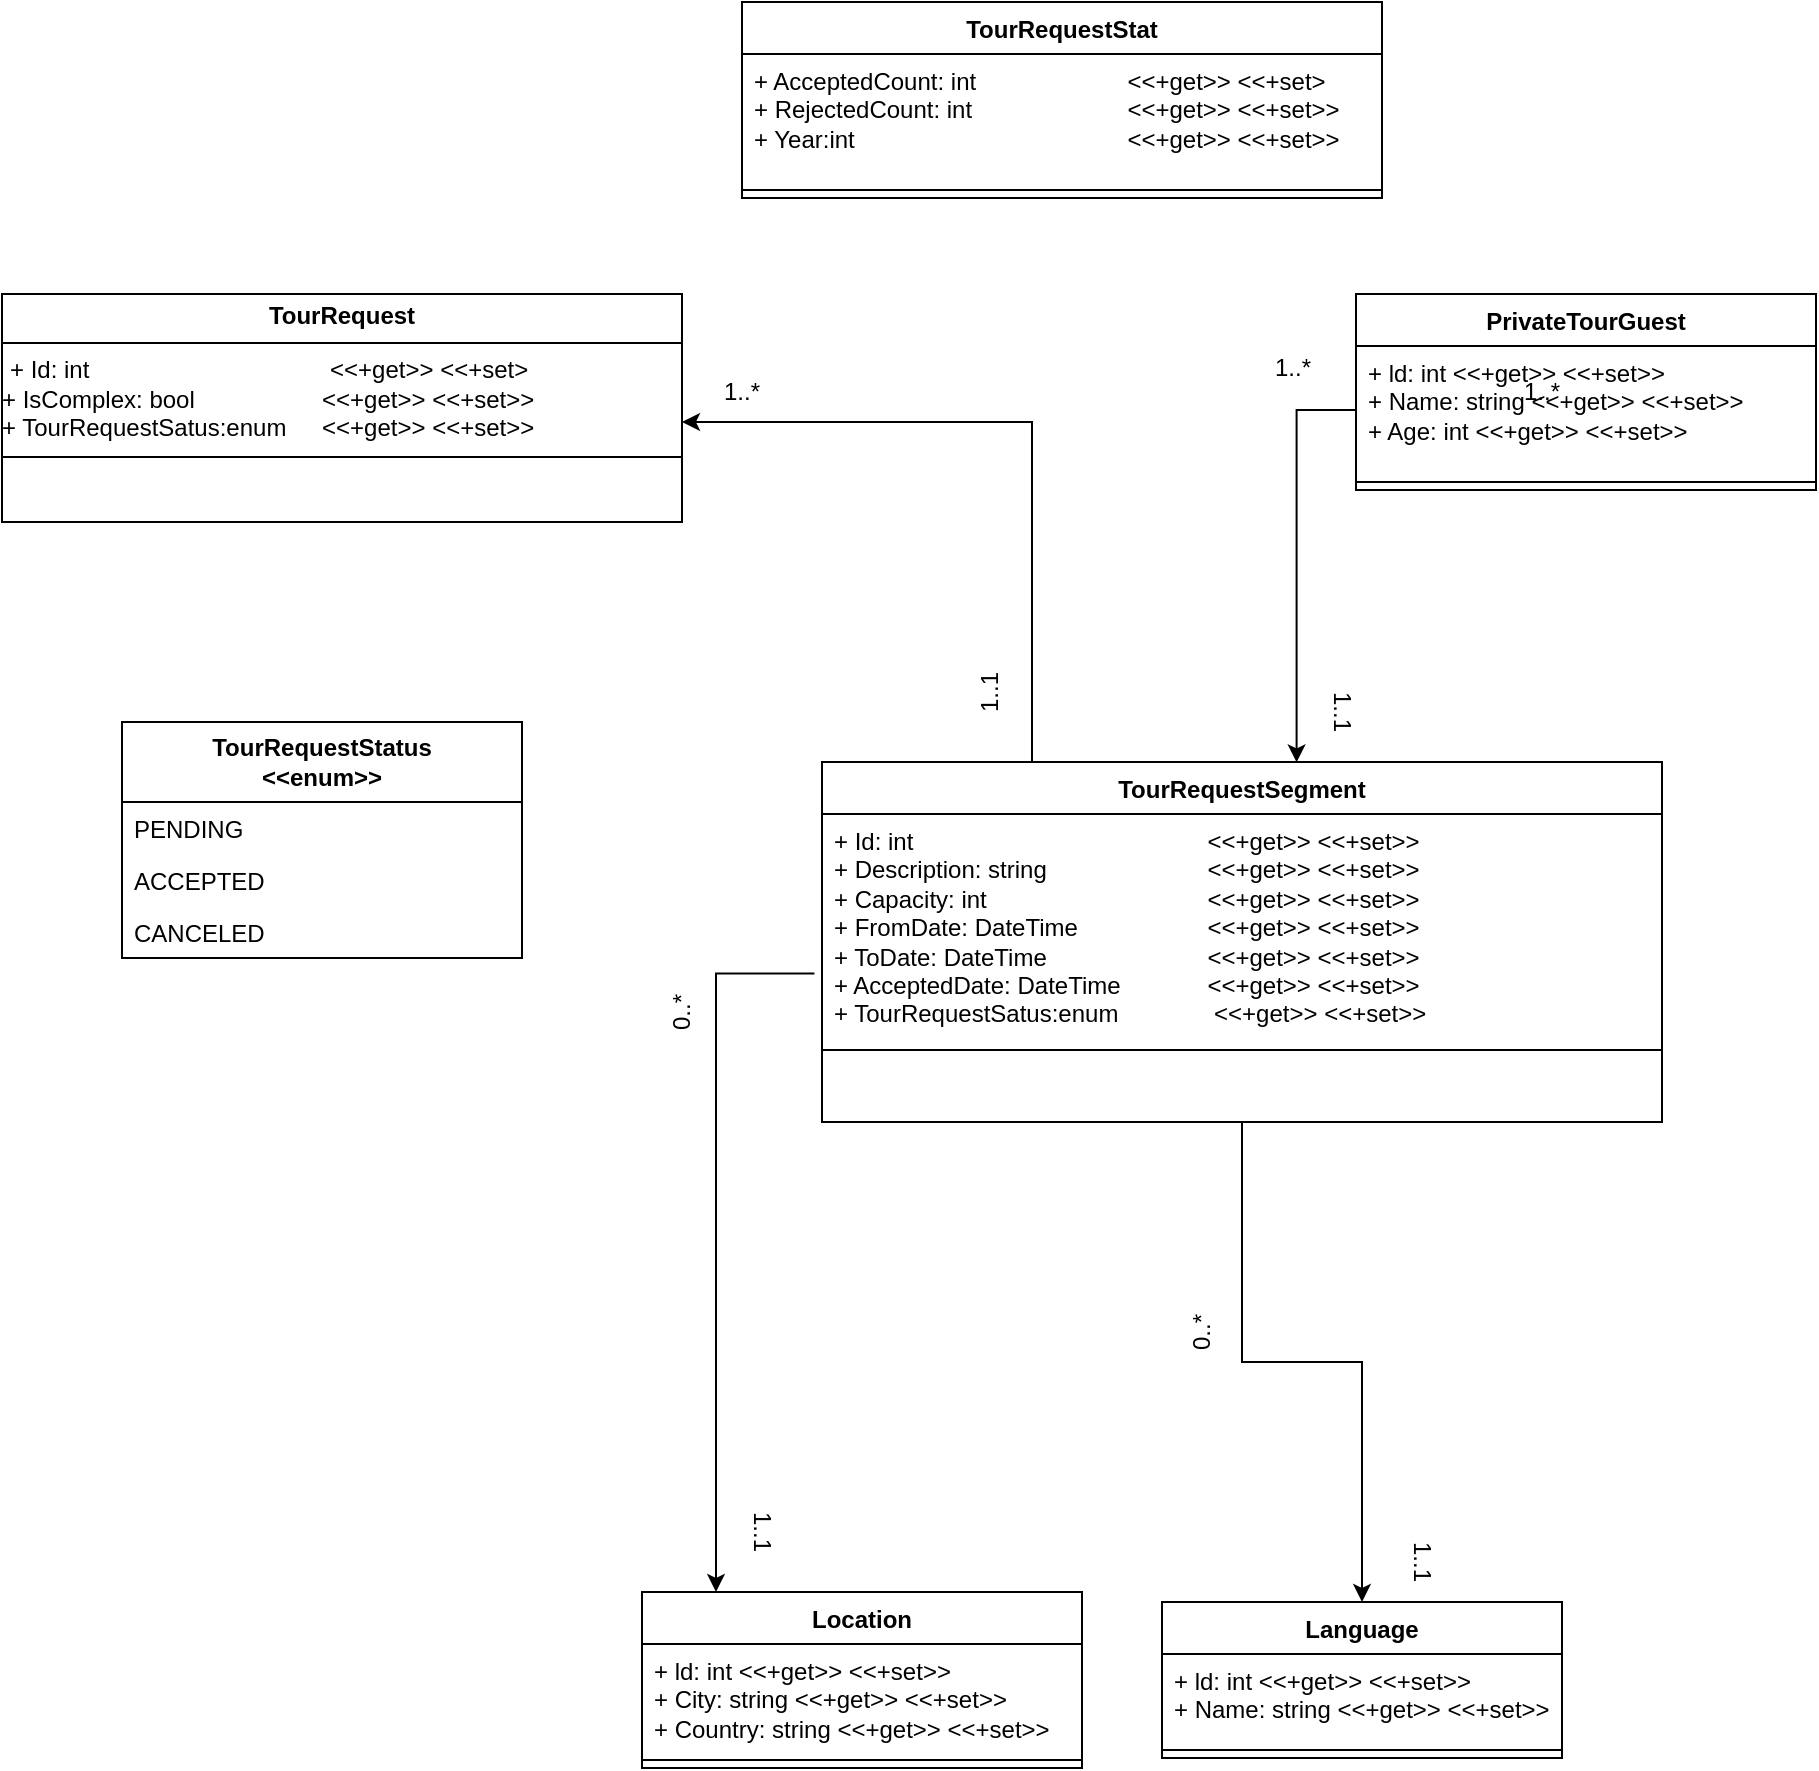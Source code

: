 <mxfile version="24.3.1" type="google">
  <diagram id="C5RBs43oDa-KdzZeNtuy" name="Page-1">
    <mxGraphModel grid="1" page="1" gridSize="10" guides="1" tooltips="1" connect="1" arrows="1" fold="1" pageScale="1" pageWidth="827" pageHeight="1169" math="0" shadow="0">
      <root>
        <mxCell id="WIyWlLk6GJQsqaUBKTNV-0" />
        <mxCell id="WIyWlLk6GJQsqaUBKTNV-1" parent="WIyWlLk6GJQsqaUBKTNV-0" />
        <mxCell id="5jlJwQRvgumOSPvZPKqz-11" value="&lt;span style=&quot;font-weight: 700;&quot;&gt;TourRequestStatus&lt;/span&gt;&lt;div style=&quot;font-weight: 700;&quot;&gt;&amp;lt;&amp;lt;enum&amp;gt;&amp;gt;&lt;/div&gt;" style="swimlane;fontStyle=0;childLayout=stackLayout;horizontal=1;startSize=40;fillColor=none;horizontalStack=0;resizeParent=1;resizeParentMax=0;resizeLast=0;collapsible=1;marginBottom=0;whiteSpace=wrap;html=1;" vertex="1" parent="WIyWlLk6GJQsqaUBKTNV-1">
          <mxGeometry x="-20" y="320" width="200" height="118" as="geometry" />
        </mxCell>
        <mxCell id="5jlJwQRvgumOSPvZPKqz-12" value="PENDING" style="text;strokeColor=none;fillColor=none;align=left;verticalAlign=top;spacingLeft=4;spacingRight=4;overflow=hidden;rotatable=0;points=[[0,0.5],[1,0.5]];portConstraint=eastwest;whiteSpace=wrap;html=1;" vertex="1" parent="5jlJwQRvgumOSPvZPKqz-11">
          <mxGeometry y="40" width="200" height="26" as="geometry" />
        </mxCell>
        <mxCell id="5jlJwQRvgumOSPvZPKqz-13" value="ACCEPTED" style="text;strokeColor=none;fillColor=none;align=left;verticalAlign=top;spacingLeft=4;spacingRight=4;overflow=hidden;rotatable=0;points=[[0,0.5],[1,0.5]];portConstraint=eastwest;whiteSpace=wrap;html=1;" vertex="1" parent="5jlJwQRvgumOSPvZPKqz-11">
          <mxGeometry y="66" width="200" height="26" as="geometry" />
        </mxCell>
        <mxCell id="5jlJwQRvgumOSPvZPKqz-14" value="CANCELED" style="text;strokeColor=none;fillColor=none;align=left;verticalAlign=top;spacingLeft=4;spacingRight=4;overflow=hidden;rotatable=0;points=[[0,0.5],[1,0.5]];portConstraint=eastwest;whiteSpace=wrap;html=1;" vertex="1" parent="5jlJwQRvgumOSPvZPKqz-11">
          <mxGeometry y="92" width="200" height="26" as="geometry" />
        </mxCell>
        <mxCell id="5jlJwQRvgumOSPvZPKqz-19" value="TourRequestSegment" style="swimlane;fontStyle=1;align=center;verticalAlign=top;childLayout=stackLayout;horizontal=1;startSize=26;horizontalStack=0;resizeParent=1;resizeParentMax=0;resizeLast=0;collapsible=1;marginBottom=0;whiteSpace=wrap;html=1;" vertex="1" parent="WIyWlLk6GJQsqaUBKTNV-1">
          <mxGeometry x="330" y="340" width="420" height="180" as="geometry" />
        </mxCell>
        <mxCell id="5jlJwQRvgumOSPvZPKqz-20" value="+ Id: int &lt;span style=&quot;white-space: pre;&quot;&gt;&#x9;&lt;/span&gt;&lt;span style=&quot;white-space: pre;&quot;&gt;&#x9;&lt;/span&gt;&lt;span style=&quot;white-space: pre;&quot;&gt;&#x9;&lt;/span&gt;&lt;span style=&quot;white-space: pre;&quot;&gt;&#x9;&lt;/span&gt;&lt;span style=&quot;white-space: pre;&quot;&gt;&#x9;&lt;/span&gt;&lt;span style=&quot;white-space: pre;&quot;&gt;&#x9;&lt;/span&gt;&amp;lt;&amp;lt;+get&amp;gt;&amp;gt; &amp;lt;&amp;lt;+set&amp;gt;&amp;gt;&lt;div&gt;+ Description: string &lt;span style=&quot;white-space: pre;&quot;&gt;&#x9;&lt;/span&gt;&lt;span style=&quot;white-space: pre;&quot;&gt;&#x9;&lt;/span&gt;&lt;span style=&quot;white-space: pre;&quot;&gt;&#x9;&lt;/span&gt;&amp;lt;&amp;lt;+get&amp;gt;&amp;gt; &amp;lt;&amp;lt;+set&amp;gt;&amp;gt;&lt;/div&gt;&lt;div&gt;+ Capacity: int &lt;span style=&quot;white-space: pre;&quot;&gt;&#x9;&lt;/span&gt;&lt;span style=&quot;white-space: pre;&quot;&gt;&#x9;&lt;/span&gt;&lt;span style=&quot;white-space: pre;&quot;&gt;&#x9;&lt;/span&gt;&lt;span style=&quot;white-space: pre;&quot;&gt;&#x9;&lt;/span&gt;&amp;lt;&amp;lt;+get&amp;gt;&amp;gt; &amp;lt;&amp;lt;+set&amp;gt;&amp;gt;&lt;/div&gt;&lt;div&gt;+ FromDate: DateTime&amp;nbsp;&lt;span style=&quot;white-space: pre;&quot;&gt;&#x9;&lt;/span&gt;&lt;span style=&quot;white-space: pre;&quot;&gt;&#x9;&lt;/span&gt;&lt;span style=&quot;white-space: pre;&quot;&gt;&#x9;&lt;/span&gt;&lt;span style=&quot;background-color: initial;&quot;&gt;&amp;lt;&amp;lt;+get&amp;gt;&amp;gt; &amp;lt;&amp;lt;+set&amp;gt;&amp;gt;&lt;/span&gt;&lt;/div&gt;&lt;div&gt;+ ToDate: DateTime&amp;nbsp;&lt;span style=&quot;white-space: pre;&quot;&gt;&#x9;&lt;/span&gt;&lt;span style=&quot;white-space: pre;&quot;&gt;&#x9;&lt;/span&gt;&lt;span style=&quot;white-space: pre;&quot;&gt;&#x9;&lt;/span&gt;&lt;span style=&quot;background-color: initial;&quot;&gt;&amp;lt;&amp;lt;+get&amp;gt;&amp;gt; &amp;lt;&amp;lt;+set&amp;gt;&amp;gt;&lt;/span&gt;&lt;/div&gt;&lt;div&gt;+ AcceptedDate: DateTime&lt;span style=&quot;white-space: pre;&quot;&gt;&#x9;&lt;/span&gt;&lt;span style=&quot;white-space: pre;&quot;&gt;&#x9;&lt;/span&gt;&lt;span style=&quot;background-color: initial;&quot;&gt;&amp;lt;&amp;lt;+get&amp;gt;&amp;gt; &amp;lt;&amp;lt;+set&amp;gt;&amp;gt;&lt;/span&gt;&lt;/div&gt;&lt;div&gt;+ TourRequestSatus:enum&lt;span style=&quot;white-space: pre;&quot;&gt;&#x9;&lt;/span&gt;&lt;span style=&quot;white-space: pre;&quot;&gt;&#x9;&lt;/span&gt; &amp;lt;&amp;lt;+get&amp;gt;&amp;gt; &amp;lt;&amp;lt;+set&amp;gt;&amp;gt;&lt;/div&gt;" style="text;strokeColor=none;fillColor=none;align=left;verticalAlign=top;spacingLeft=4;spacingRight=4;overflow=hidden;rotatable=0;points=[[0,0.5],[1,0.5]];portConstraint=eastwest;whiteSpace=wrap;html=1;" vertex="1" parent="5jlJwQRvgumOSPvZPKqz-19">
          <mxGeometry y="26" width="420" height="114" as="geometry" />
        </mxCell>
        <mxCell id="5jlJwQRvgumOSPvZPKqz-21" value="" style="line;strokeWidth=1;fillColor=none;align=left;verticalAlign=middle;spacingTop=-1;spacingLeft=3;spacingRight=3;rotatable=0;labelPosition=right;points=[];portConstraint=eastwest;strokeColor=inherit;" vertex="1" parent="5jlJwQRvgumOSPvZPKqz-19">
          <mxGeometry y="140" width="420" height="8" as="geometry" />
        </mxCell>
        <mxCell id="5jlJwQRvgumOSPvZPKqz-22" value="&lt;div&gt;&lt;br&gt;&lt;/div&gt;" style="text;strokeColor=none;fillColor=none;align=left;verticalAlign=top;spacingLeft=4;spacingRight=4;overflow=hidden;rotatable=0;points=[[0,0.5],[1,0.5]];portConstraint=eastwest;whiteSpace=wrap;html=1;" vertex="1" parent="5jlJwQRvgumOSPvZPKqz-19">
          <mxGeometry y="148" width="420" height="32" as="geometry" />
        </mxCell>
        <mxCell id="5jlJwQRvgumOSPvZPKqz-23" value="Language" style="swimlane;fontStyle=1;align=center;verticalAlign=top;childLayout=stackLayout;horizontal=1;startSize=26;horizontalStack=0;resizeParent=1;resizeParentMax=0;resizeLast=0;collapsible=1;marginBottom=0;whiteSpace=wrap;html=1;" vertex="1" parent="WIyWlLk6GJQsqaUBKTNV-1">
          <mxGeometry x="500" y="760" width="200" height="78" as="geometry" />
        </mxCell>
        <mxCell id="5jlJwQRvgumOSPvZPKqz-24" value="+ ld: int &amp;lt;&amp;lt;+get&amp;gt;&amp;gt; &amp;lt;&amp;lt;+set&amp;gt;&amp;gt;&lt;div&gt;+ Name: string &amp;lt;&amp;lt;+get&amp;gt;&amp;gt; &amp;lt;&amp;lt;+set&amp;gt;&amp;gt;&lt;/div&gt;&lt;div&gt;&lt;br&gt;&lt;/div&gt;" style="text;strokeColor=none;fillColor=none;align=left;verticalAlign=top;spacingLeft=4;spacingRight=4;overflow=hidden;rotatable=0;points=[[0,0.5],[1,0.5]];portConstraint=eastwest;whiteSpace=wrap;html=1;" vertex="1" parent="5jlJwQRvgumOSPvZPKqz-23">
          <mxGeometry y="26" width="200" height="44" as="geometry" />
        </mxCell>
        <mxCell id="5jlJwQRvgumOSPvZPKqz-25" value="" style="line;strokeWidth=1;fillColor=none;align=left;verticalAlign=middle;spacingTop=-1;spacingLeft=3;spacingRight=3;rotatable=0;labelPosition=right;points=[];portConstraint=eastwest;strokeColor=inherit;" vertex="1" parent="5jlJwQRvgumOSPvZPKqz-23">
          <mxGeometry y="70" width="200" height="8" as="geometry" />
        </mxCell>
        <mxCell id="5jlJwQRvgumOSPvZPKqz-27" value="Location" style="swimlane;fontStyle=1;align=center;verticalAlign=top;childLayout=stackLayout;horizontal=1;startSize=26;horizontalStack=0;resizeParent=1;resizeParentMax=0;resizeLast=0;collapsible=1;marginBottom=0;whiteSpace=wrap;html=1;" vertex="1" parent="WIyWlLk6GJQsqaUBKTNV-1">
          <mxGeometry x="240" y="755" width="220" height="88" as="geometry" />
        </mxCell>
        <mxCell id="5jlJwQRvgumOSPvZPKqz-28" value="+ ld: int &amp;lt;&amp;lt;+get&amp;gt;&amp;gt; &amp;lt;&amp;lt;+set&amp;gt;&amp;gt;&lt;div&gt;+ City: string &amp;lt;&amp;lt;+get&amp;gt;&amp;gt; &amp;lt;&amp;lt;+set&amp;gt;&amp;gt;&lt;/div&gt;&lt;div&gt;+ Country: string &amp;lt;&amp;lt;+get&amp;gt;&amp;gt; &amp;lt;&amp;lt;+set&amp;gt;&amp;gt;&lt;br&gt;&lt;/div&gt;&lt;div&gt;&lt;br&gt;&lt;/div&gt;&lt;div&gt;&lt;br&gt;&lt;/div&gt;" style="text;strokeColor=none;fillColor=none;align=left;verticalAlign=top;spacingLeft=4;spacingRight=4;overflow=hidden;rotatable=0;points=[[0,0.5],[1,0.5]];portConstraint=eastwest;whiteSpace=wrap;html=1;" vertex="1" parent="5jlJwQRvgumOSPvZPKqz-27">
          <mxGeometry y="26" width="220" height="54" as="geometry" />
        </mxCell>
        <mxCell id="5jlJwQRvgumOSPvZPKqz-29" value="" style="line;strokeWidth=1;fillColor=none;align=left;verticalAlign=middle;spacingTop=-1;spacingLeft=3;spacingRight=3;rotatable=0;labelPosition=right;points=[];portConstraint=eastwest;strokeColor=inherit;" vertex="1" parent="5jlJwQRvgumOSPvZPKqz-27">
          <mxGeometry y="80" width="220" height="8" as="geometry" />
        </mxCell>
        <mxCell id="5jlJwQRvgumOSPvZPKqz-31" value="PrivateTourGuest" style="swimlane;fontStyle=1;align=center;verticalAlign=top;childLayout=stackLayout;horizontal=1;startSize=26;horizontalStack=0;resizeParent=1;resizeParentMax=0;resizeLast=0;collapsible=1;marginBottom=0;whiteSpace=wrap;html=1;" vertex="1" parent="WIyWlLk6GJQsqaUBKTNV-1">
          <mxGeometry x="597" y="106" width="230" height="98" as="geometry" />
        </mxCell>
        <mxCell id="5jlJwQRvgumOSPvZPKqz-32" value="+ ld: int &amp;lt;&amp;lt;+get&amp;gt;&amp;gt; &amp;lt;&amp;lt;+set&amp;gt;&amp;gt;&lt;div&gt;+ Name: string &amp;lt;&amp;lt;+get&amp;gt;&amp;gt; &amp;lt;&amp;lt;+set&amp;gt;&amp;gt;&lt;/div&gt;&lt;div&gt;+ Age: int &amp;lt;&amp;lt;+get&amp;gt;&amp;gt; &amp;lt;&amp;lt;+set&amp;gt;&amp;gt;&lt;/div&gt;" style="text;strokeColor=none;fillColor=none;align=left;verticalAlign=top;spacingLeft=4;spacingRight=4;overflow=hidden;rotatable=0;points=[[0,0.5],[1,0.5]];portConstraint=eastwest;whiteSpace=wrap;html=1;" vertex="1" parent="5jlJwQRvgumOSPvZPKqz-31">
          <mxGeometry y="26" width="230" height="64" as="geometry" />
        </mxCell>
        <mxCell id="5jlJwQRvgumOSPvZPKqz-33" value="" style="line;strokeWidth=1;fillColor=none;align=left;verticalAlign=middle;spacingTop=-1;spacingLeft=3;spacingRight=3;rotatable=0;labelPosition=right;points=[];portConstraint=eastwest;strokeColor=inherit;" vertex="1" parent="5jlJwQRvgumOSPvZPKqz-31">
          <mxGeometry y="90" width="230" height="8" as="geometry" />
        </mxCell>
        <mxCell id="5jlJwQRvgumOSPvZPKqz-39" style="edgeStyle=orthogonalEdgeStyle;rounded=0;orthogonalLoop=1;jettySize=auto;html=1;" edge="1" parent="WIyWlLk6GJQsqaUBKTNV-1" source="5jlJwQRvgumOSPvZPKqz-19" target="5jlJwQRvgumOSPvZPKqz-23">
          <mxGeometry relative="1" as="geometry">
            <mxPoint x="540" y="330" as="sourcePoint" />
            <Array as="points" />
          </mxGeometry>
        </mxCell>
        <mxCell id="5jlJwQRvgumOSPvZPKqz-40" style="edgeStyle=orthogonalEdgeStyle;rounded=0;orthogonalLoop=1;jettySize=auto;html=1;exitX=-0.009;exitY=0.7;exitDx=0;exitDy=0;exitPerimeter=0;" edge="1" parent="WIyWlLk6GJQsqaUBKTNV-1" source="5jlJwQRvgumOSPvZPKqz-20" target="5jlJwQRvgumOSPvZPKqz-27">
          <mxGeometry relative="1" as="geometry">
            <mxPoint x="277" y="640" as="targetPoint" />
            <Array as="points">
              <mxPoint x="277" y="446" />
            </Array>
          </mxGeometry>
        </mxCell>
        <mxCell id="5jlJwQRvgumOSPvZPKqz-41" style="edgeStyle=orthogonalEdgeStyle;rounded=0;orthogonalLoop=1;jettySize=auto;html=1;exitX=0.25;exitY=0;exitDx=0;exitDy=0;" edge="1" parent="WIyWlLk6GJQsqaUBKTNV-1" source="5jlJwQRvgumOSPvZPKqz-19">
          <mxGeometry relative="1" as="geometry">
            <mxPoint x="465" y="340" as="sourcePoint" />
            <mxPoint x="260" y="170" as="targetPoint" />
            <Array as="points">
              <mxPoint x="398" y="170" />
              <mxPoint x="260" y="170" />
            </Array>
          </mxGeometry>
        </mxCell>
        <mxCell id="5jlJwQRvgumOSPvZPKqz-51" value="0..*" style="text;html=1;align=center;verticalAlign=middle;whiteSpace=wrap;rounded=0;rotation=-90;" vertex="1" parent="WIyWlLk6GJQsqaUBKTNV-1">
          <mxGeometry x="490" y="610" width="60" height="30" as="geometry" />
        </mxCell>
        <mxCell id="5jlJwQRvgumOSPvZPKqz-52" value="1..1" style="text;html=1;align=center;verticalAlign=middle;whiteSpace=wrap;rounded=0;rotation=90;" vertex="1" parent="WIyWlLk6GJQsqaUBKTNV-1">
          <mxGeometry x="600" y="725" width="60" height="30" as="geometry" />
        </mxCell>
        <mxCell id="5jlJwQRvgumOSPvZPKqz-53" value="1..1" style="text;html=1;align=center;verticalAlign=middle;whiteSpace=wrap;rounded=0;rotation=-90;" vertex="1" parent="WIyWlLk6GJQsqaUBKTNV-1">
          <mxGeometry x="384" y="290" width="60" height="30" as="geometry" />
        </mxCell>
        <mxCell id="5jlJwQRvgumOSPvZPKqz-54" value="1..*" style="text;html=1;align=center;verticalAlign=middle;whiteSpace=wrap;rounded=0;" vertex="1" parent="WIyWlLk6GJQsqaUBKTNV-1">
          <mxGeometry x="260" y="140" width="60" height="30" as="geometry" />
        </mxCell>
        <mxCell id="5jlJwQRvgumOSPvZPKqz-55" value="0..*" style="text;html=1;align=center;verticalAlign=middle;whiteSpace=wrap;rounded=0;rotation=-90;" vertex="1" parent="WIyWlLk6GJQsqaUBKTNV-1">
          <mxGeometry x="230" y="450" width="60" height="30" as="geometry" />
        </mxCell>
        <mxCell id="5jlJwQRvgumOSPvZPKqz-56" value="1..1" style="text;html=1;align=center;verticalAlign=middle;whiteSpace=wrap;rounded=0;rotation=90;" vertex="1" parent="WIyWlLk6GJQsqaUBKTNV-1">
          <mxGeometry x="270" y="710" width="60" height="30" as="geometry" />
        </mxCell>
        <mxCell id="5jlJwQRvgumOSPvZPKqz-57" style="edgeStyle=orthogonalEdgeStyle;rounded=0;orthogonalLoop=1;jettySize=auto;html=1;exitX=0.565;exitY=0.001;exitDx=0;exitDy=0;exitPerimeter=0;startArrow=classic;startFill=1;endArrow=none;endFill=0;" edge="1" parent="WIyWlLk6GJQsqaUBKTNV-1" source="5jlJwQRvgumOSPvZPKqz-19" target="5jlJwQRvgumOSPvZPKqz-32">
          <mxGeometry relative="1" as="geometry" />
        </mxCell>
        <mxCell id="5jlJwQRvgumOSPvZPKqz-58" value="1..*" style="text;html=1;align=center;verticalAlign=middle;whiteSpace=wrap;rounded=0;" vertex="1" parent="WIyWlLk6GJQsqaUBKTNV-1">
          <mxGeometry x="660" y="140" width="60" height="30" as="geometry" />
        </mxCell>
        <mxCell id="5jlJwQRvgumOSPvZPKqz-59" value="1..1" style="text;html=1;align=center;verticalAlign=middle;whiteSpace=wrap;rounded=0;rotation=90;" vertex="1" parent="WIyWlLk6GJQsqaUBKTNV-1">
          <mxGeometry x="560" y="300" width="60" height="30" as="geometry" />
        </mxCell>
        <mxCell id="4kxg5QKpTawmiVq2YWF--2" value="TourRequestStat" style="swimlane;fontStyle=1;align=center;verticalAlign=top;childLayout=stackLayout;horizontal=1;startSize=26;horizontalStack=0;resizeParent=1;resizeParentMax=0;resizeLast=0;collapsible=1;marginBottom=0;whiteSpace=wrap;html=1;" vertex="1" parent="WIyWlLk6GJQsqaUBKTNV-1">
          <mxGeometry x="290" y="-40" width="320" height="98" as="geometry" />
        </mxCell>
        <mxCell id="4kxg5QKpTawmiVq2YWF--3" value="+ AcceptedCount: int &lt;span style=&quot;white-space: pre;&quot;&gt;&#x9;&lt;/span&gt;&lt;span style=&quot;white-space: pre;&quot;&gt;&#x9;&lt;/span&gt;&lt;span style=&quot;white-space: pre;&quot;&gt;&#x9;&lt;/span&gt;&amp;lt;&amp;lt;+get&amp;gt;&amp;gt; &amp;lt;&amp;lt;+set&amp;gt;&lt;div&gt;+ RejectedCount: int&amp;nbsp;&lt;span style=&quot;white-space: pre;&quot;&gt;&#x9;&lt;/span&gt;&lt;span style=&quot;white-space: pre;&quot;&gt;&#x9;&lt;span style=&quot;white-space: pre;&quot;&gt;&#x9;&lt;/span&gt;&lt;/span&gt;&amp;lt;&amp;lt;+get&amp;gt;&amp;gt; &amp;lt;&amp;lt;+set&amp;gt;&amp;gt;&lt;/div&gt;&lt;div&gt;+ Year:int&lt;span style=&quot;white-space: pre;&quot;&gt;&#x9;&lt;/span&gt;&lt;span style=&quot;white-space: pre;&quot;&gt;&#x9;&lt;/span&gt;&lt;span style=&quot;white-space: pre;&quot;&gt;&#x9;&lt;/span&gt;&lt;span style=&quot;white-space: pre;&quot;&gt;&#x9;&lt;/span&gt;&lt;span style=&quot;white-space: pre;&quot;&gt;&#x9;&lt;/span&gt;&amp;nbsp;&lt;span style=&quot;white-space: pre;&quot;&gt;&#x9;&lt;/span&gt;&amp;lt;&amp;lt;+get&amp;gt;&amp;gt; &amp;lt;&amp;lt;+set&amp;gt;&amp;gt;&lt;br&gt;&lt;/div&gt;" style="text;strokeColor=none;fillColor=none;align=left;verticalAlign=top;spacingLeft=4;spacingRight=4;overflow=hidden;rotatable=0;points=[[0,0.5],[1,0.5]];portConstraint=eastwest;whiteSpace=wrap;html=1;" vertex="1" parent="4kxg5QKpTawmiVq2YWF--2">
          <mxGeometry y="26" width="320" height="64" as="geometry" />
        </mxCell>
        <mxCell id="4kxg5QKpTawmiVq2YWF--4" value="" style="line;strokeWidth=1;fillColor=none;align=left;verticalAlign=middle;spacingTop=-1;spacingLeft=3;spacingRight=3;rotatable=0;labelPosition=right;points=[];portConstraint=eastwest;strokeColor=inherit;" vertex="1" parent="4kxg5QKpTawmiVq2YWF--2">
          <mxGeometry y="90" width="320" height="8" as="geometry" />
        </mxCell>
        <mxCell id="4kxg5QKpTawmiVq2YWF--5" value="1..*" style="text;html=1;align=center;verticalAlign=middle;resizable=0;points=[];autosize=1;strokeColor=none;fillColor=none;" vertex="1" parent="WIyWlLk6GJQsqaUBKTNV-1">
          <mxGeometry x="545" y="128" width="40" height="30" as="geometry" />
        </mxCell>
        <mxCell id="4kxg5QKpTawmiVq2YWF--15" value="&lt;p style=&quot;margin:0px;margin-top:4px;text-align:center;&quot;&gt;&lt;b&gt;TourRequest&lt;/b&gt;&lt;/p&gt;&lt;hr size=&quot;1&quot; style=&quot;border-style:solid;&quot;&gt;&lt;p style=&quot;margin:0px;margin-left:4px;&quot;&gt;+ Id: int&amp;nbsp;&lt;span style=&quot;white-space: pre;&quot;&gt;&#x9;&lt;/span&gt;&lt;span style=&quot;white-space: pre;&quot;&gt;&#x9;&lt;/span&gt;&lt;span style=&quot;white-space: pre;&quot;&gt;&#x9;&lt;/span&gt;&lt;span style=&quot;white-space: pre;&quot;&gt;&#x9;&lt;span style=&quot;white-space: pre;&quot;&gt;&#x9;&lt;/span&gt;&lt;/span&gt;&amp;lt;&amp;lt;+get&amp;gt;&amp;gt; &amp;lt;&amp;lt;+set&amp;gt;&lt;/p&gt;&lt;div&gt;+ IsComplex: bool&amp;nbsp;&lt;span style=&quot;white-space: pre;&quot;&gt;&#x9;&lt;/span&gt;&lt;span style=&quot;white-space: pre;&quot;&gt;&#x9;&lt;span style=&quot;white-space: pre;&quot;&gt;&#x9;&lt;/span&gt;&lt;/span&gt;&amp;lt;&amp;lt;+get&amp;gt;&amp;gt; &amp;lt;&amp;lt;+set&amp;gt;&amp;gt;&lt;/div&gt;&lt;div&gt;+ TourRequestSatus:enum&amp;nbsp;&lt;span style=&quot;white-space: pre;&quot;&gt;&#x9;&lt;/span&gt;&amp;lt;&amp;lt;+get&amp;gt;&amp;gt; &amp;lt;&amp;lt;+set&amp;gt;&amp;gt;&lt;/div&gt;&lt;hr size=&quot;1&quot; style=&quot;border-style:solid;&quot;&gt;&lt;p style=&quot;margin:0px;margin-left:4px;&quot;&gt;&lt;br&gt;&lt;/p&gt;" style="verticalAlign=top;align=left;overflow=fill;html=1;whiteSpace=wrap;" vertex="1" parent="WIyWlLk6GJQsqaUBKTNV-1">
          <mxGeometry x="-80" y="106" width="340" height="114" as="geometry" />
        </mxCell>
      </root>
    </mxGraphModel>
  </diagram>
</mxfile>
